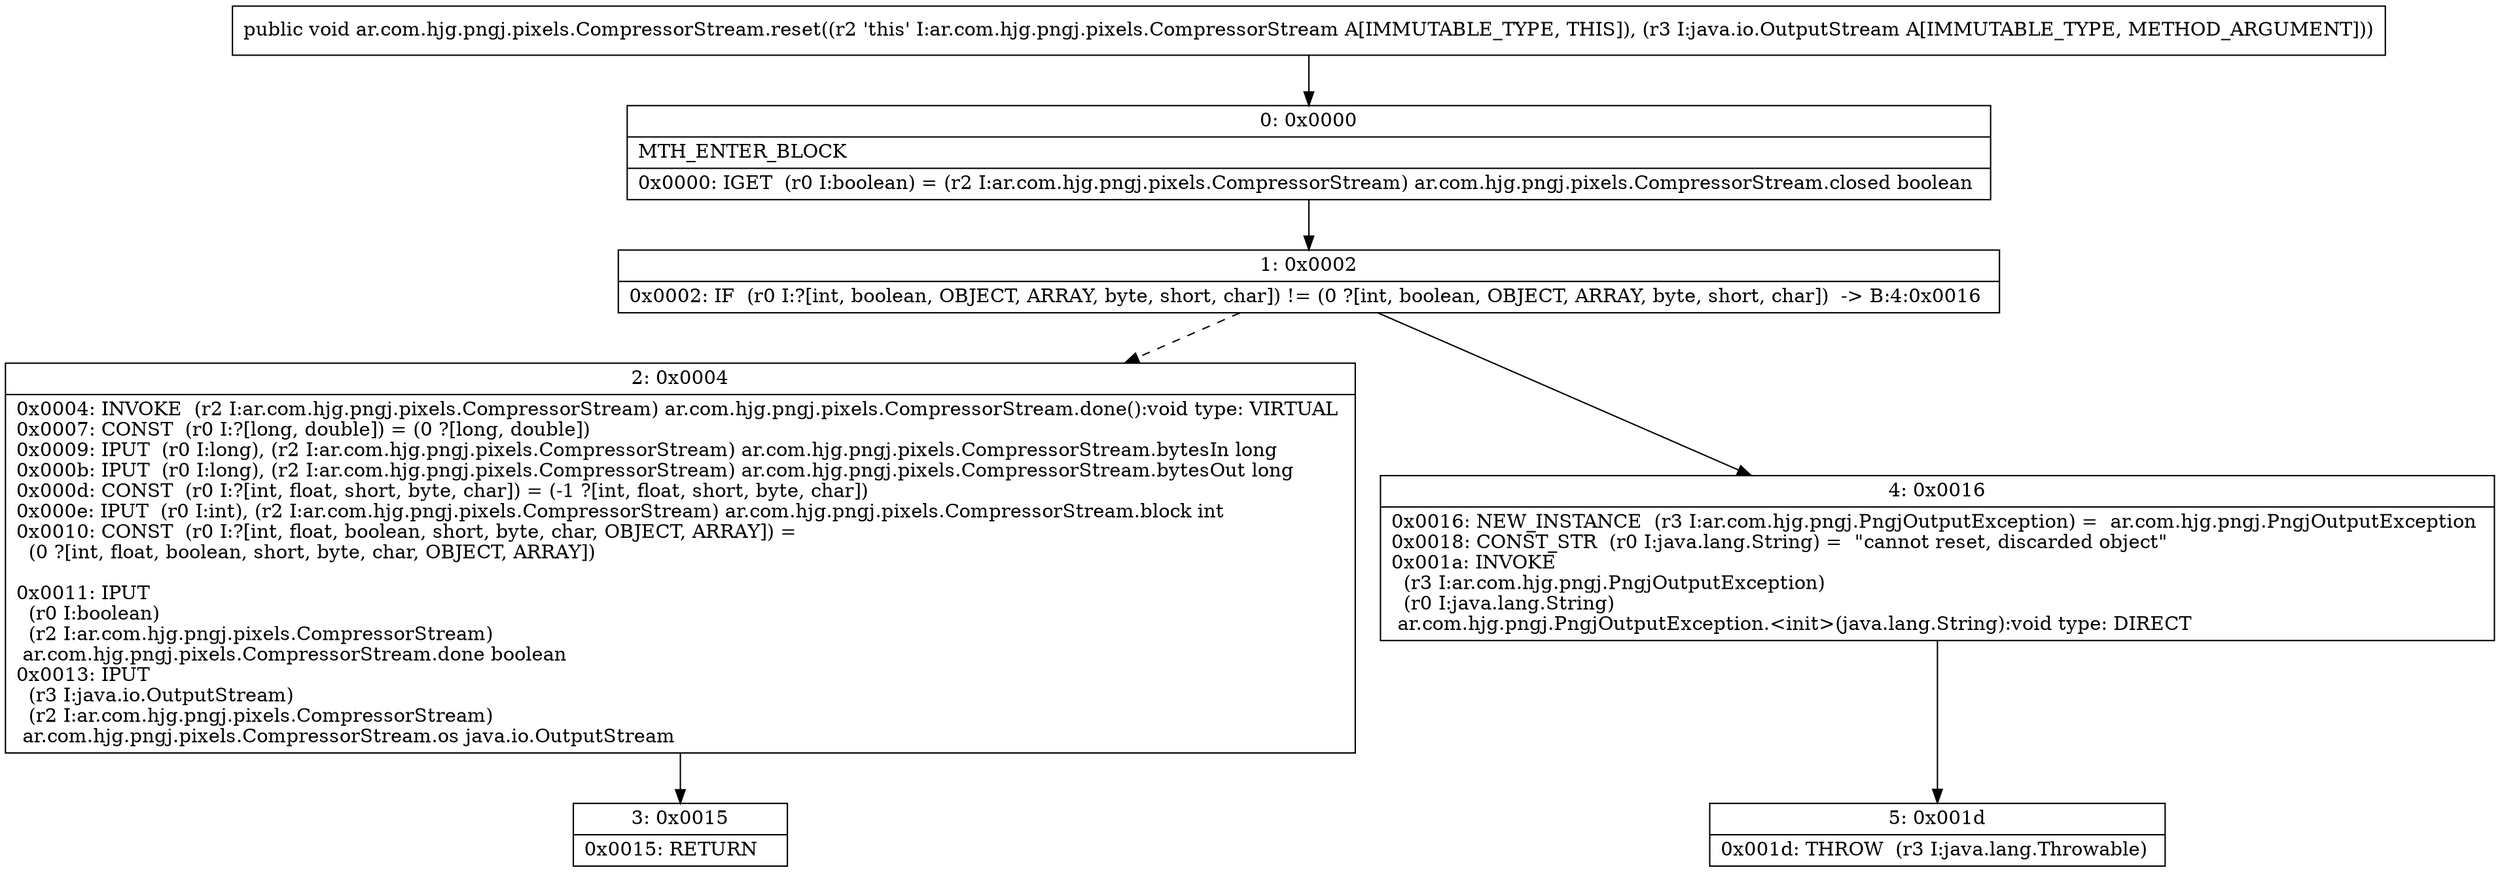 digraph "CFG forar.com.hjg.pngj.pixels.CompressorStream.reset(Ljava\/io\/OutputStream;)V" {
Node_0 [shape=record,label="{0\:\ 0x0000|MTH_ENTER_BLOCK\l|0x0000: IGET  (r0 I:boolean) = (r2 I:ar.com.hjg.pngj.pixels.CompressorStream) ar.com.hjg.pngj.pixels.CompressorStream.closed boolean \l}"];
Node_1 [shape=record,label="{1\:\ 0x0002|0x0002: IF  (r0 I:?[int, boolean, OBJECT, ARRAY, byte, short, char]) != (0 ?[int, boolean, OBJECT, ARRAY, byte, short, char])  \-\> B:4:0x0016 \l}"];
Node_2 [shape=record,label="{2\:\ 0x0004|0x0004: INVOKE  (r2 I:ar.com.hjg.pngj.pixels.CompressorStream) ar.com.hjg.pngj.pixels.CompressorStream.done():void type: VIRTUAL \l0x0007: CONST  (r0 I:?[long, double]) = (0 ?[long, double]) \l0x0009: IPUT  (r0 I:long), (r2 I:ar.com.hjg.pngj.pixels.CompressorStream) ar.com.hjg.pngj.pixels.CompressorStream.bytesIn long \l0x000b: IPUT  (r0 I:long), (r2 I:ar.com.hjg.pngj.pixels.CompressorStream) ar.com.hjg.pngj.pixels.CompressorStream.bytesOut long \l0x000d: CONST  (r0 I:?[int, float, short, byte, char]) = (\-1 ?[int, float, short, byte, char]) \l0x000e: IPUT  (r0 I:int), (r2 I:ar.com.hjg.pngj.pixels.CompressorStream) ar.com.hjg.pngj.pixels.CompressorStream.block int \l0x0010: CONST  (r0 I:?[int, float, boolean, short, byte, char, OBJECT, ARRAY]) = \l  (0 ?[int, float, boolean, short, byte, char, OBJECT, ARRAY])\l \l0x0011: IPUT  \l  (r0 I:boolean)\l  (r2 I:ar.com.hjg.pngj.pixels.CompressorStream)\l ar.com.hjg.pngj.pixels.CompressorStream.done boolean \l0x0013: IPUT  \l  (r3 I:java.io.OutputStream)\l  (r2 I:ar.com.hjg.pngj.pixels.CompressorStream)\l ar.com.hjg.pngj.pixels.CompressorStream.os java.io.OutputStream \l}"];
Node_3 [shape=record,label="{3\:\ 0x0015|0x0015: RETURN   \l}"];
Node_4 [shape=record,label="{4\:\ 0x0016|0x0016: NEW_INSTANCE  (r3 I:ar.com.hjg.pngj.PngjOutputException) =  ar.com.hjg.pngj.PngjOutputException \l0x0018: CONST_STR  (r0 I:java.lang.String) =  \"cannot reset, discarded object\" \l0x001a: INVOKE  \l  (r3 I:ar.com.hjg.pngj.PngjOutputException)\l  (r0 I:java.lang.String)\l ar.com.hjg.pngj.PngjOutputException.\<init\>(java.lang.String):void type: DIRECT \l}"];
Node_5 [shape=record,label="{5\:\ 0x001d|0x001d: THROW  (r3 I:java.lang.Throwable) \l}"];
MethodNode[shape=record,label="{public void ar.com.hjg.pngj.pixels.CompressorStream.reset((r2 'this' I:ar.com.hjg.pngj.pixels.CompressorStream A[IMMUTABLE_TYPE, THIS]), (r3 I:java.io.OutputStream A[IMMUTABLE_TYPE, METHOD_ARGUMENT])) }"];
MethodNode -> Node_0;
Node_0 -> Node_1;
Node_1 -> Node_2[style=dashed];
Node_1 -> Node_4;
Node_2 -> Node_3;
Node_4 -> Node_5;
}

